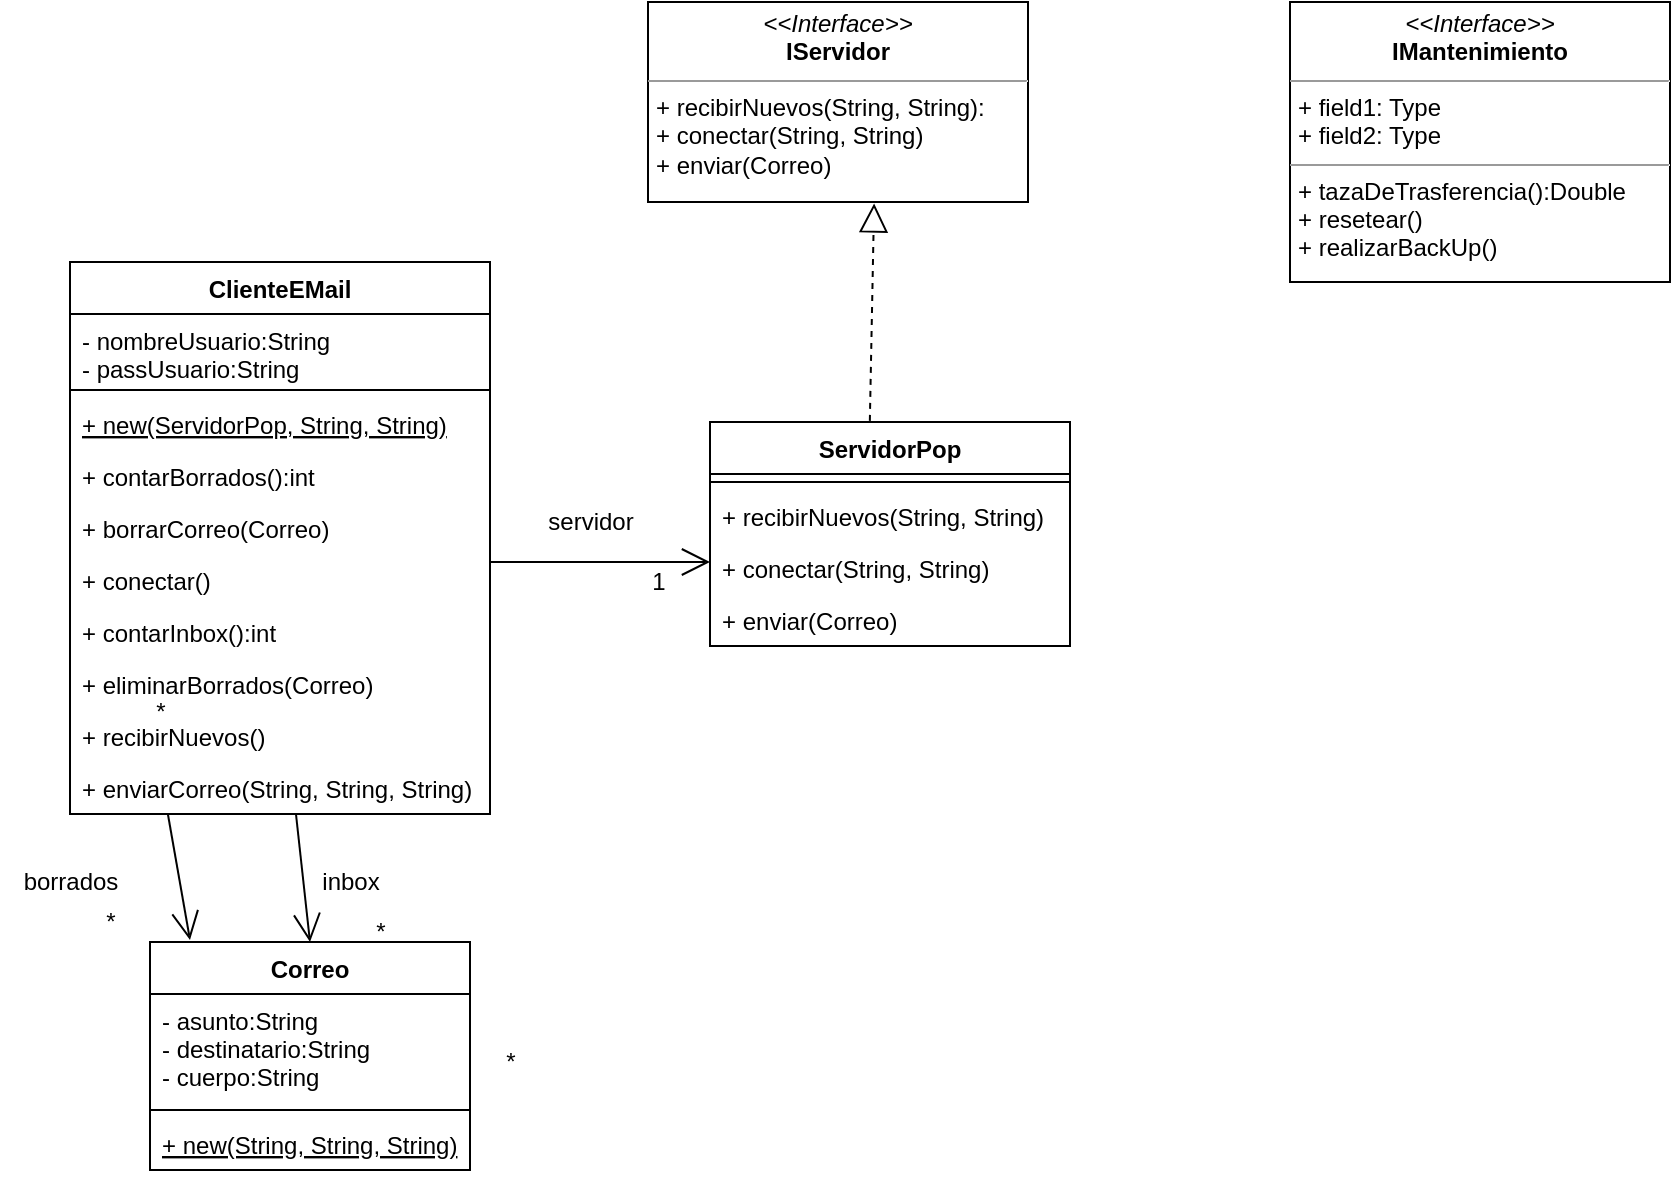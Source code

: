 <mxfile version="20.3.7" type="github">
  <diagram id="C5RBs43oDa-KdzZeNtuy" name="Page-1">
    <mxGraphModel dx="868" dy="1619" grid="1" gridSize="10" guides="1" tooltips="1" connect="1" arrows="1" fold="1" page="1" pageScale="1" pageWidth="827" pageHeight="1169" math="0" shadow="0">
      <root>
        <mxCell id="WIyWlLk6GJQsqaUBKTNV-0" />
        <mxCell id="WIyWlLk6GJQsqaUBKTNV-1" parent="WIyWlLk6GJQsqaUBKTNV-0" />
        <mxCell id="S7AIWE0Q8TfTBXZnM6z2-0" value="ClienteEMail" style="swimlane;fontStyle=1;align=center;verticalAlign=top;childLayout=stackLayout;horizontal=1;startSize=26;horizontalStack=0;resizeParent=1;resizeParentMax=0;resizeLast=0;collapsible=1;marginBottom=0;" parent="WIyWlLk6GJQsqaUBKTNV-1" vertex="1">
          <mxGeometry x="120" y="120" width="210" height="276" as="geometry" />
        </mxCell>
        <mxCell id="0-Qo_g_1tXKRnwpocIsE-1" value="- nombreUsuario:String&#xa;- passUsuario:String&#xa;" style="text;strokeColor=none;fillColor=none;align=left;verticalAlign=top;spacingLeft=4;spacingRight=4;overflow=hidden;rotatable=0;points=[[0,0.5],[1,0.5]];portConstraint=eastwest;" parent="S7AIWE0Q8TfTBXZnM6z2-0" vertex="1">
          <mxGeometry y="26" width="210" height="34" as="geometry" />
        </mxCell>
        <mxCell id="S7AIWE0Q8TfTBXZnM6z2-2" value="" style="line;strokeWidth=1;fillColor=none;align=left;verticalAlign=middle;spacingTop=-1;spacingLeft=3;spacingRight=3;rotatable=0;labelPosition=right;points=[];portConstraint=eastwest;strokeColor=inherit;" parent="S7AIWE0Q8TfTBXZnM6z2-0" vertex="1">
          <mxGeometry y="60" width="210" height="8" as="geometry" />
        </mxCell>
        <mxCell id="0-Qo_g_1tXKRnwpocIsE-3" value="+ new(ServidorPop, String, String)" style="text;strokeColor=none;fillColor=none;align=left;verticalAlign=top;spacingLeft=4;spacingRight=4;overflow=hidden;rotatable=0;points=[[0,0.5],[1,0.5]];portConstraint=eastwest;fontStyle=4" parent="S7AIWE0Q8TfTBXZnM6z2-0" vertex="1">
          <mxGeometry y="68" width="210" height="26" as="geometry" />
        </mxCell>
        <mxCell id="S7AIWE0Q8TfTBXZnM6z2-6" value="+ contarBorrados():int" style="text;strokeColor=none;fillColor=none;align=left;verticalAlign=top;spacingLeft=4;spacingRight=4;overflow=hidden;rotatable=0;points=[[0,0.5],[1,0.5]];portConstraint=eastwest;fontStyle=0" parent="S7AIWE0Q8TfTBXZnM6z2-0" vertex="1">
          <mxGeometry y="94" width="210" height="26" as="geometry" />
        </mxCell>
        <mxCell id="S7AIWE0Q8TfTBXZnM6z2-5" value="+ borrarCorreo(Correo)" style="text;strokeColor=none;fillColor=none;align=left;verticalAlign=top;spacingLeft=4;spacingRight=4;overflow=hidden;rotatable=0;points=[[0,0.5],[1,0.5]];portConstraint=eastwest;fontStyle=0" parent="S7AIWE0Q8TfTBXZnM6z2-0" vertex="1">
          <mxGeometry y="120" width="210" height="26" as="geometry" />
        </mxCell>
        <mxCell id="0-Qo_g_1tXKRnwpocIsE-5" value="+ conectar()" style="text;strokeColor=none;fillColor=none;align=left;verticalAlign=top;spacingLeft=4;spacingRight=4;overflow=hidden;rotatable=0;points=[[0,0.5],[1,0.5]];portConstraint=eastwest;fontStyle=0" parent="S7AIWE0Q8TfTBXZnM6z2-0" vertex="1">
          <mxGeometry y="146" width="210" height="26" as="geometry" />
        </mxCell>
        <mxCell id="S7AIWE0Q8TfTBXZnM6z2-7" value="+ contarInbox():int" style="text;strokeColor=none;fillColor=none;align=left;verticalAlign=top;spacingLeft=4;spacingRight=4;overflow=hidden;rotatable=0;points=[[0,0.5],[1,0.5]];portConstraint=eastwest;fontStyle=0" parent="S7AIWE0Q8TfTBXZnM6z2-0" vertex="1">
          <mxGeometry y="172" width="210" height="26" as="geometry" />
        </mxCell>
        <mxCell id="S7AIWE0Q8TfTBXZnM6z2-8" value="+ eliminarBorrados(Correo)" style="text;strokeColor=none;fillColor=none;align=left;verticalAlign=top;spacingLeft=4;spacingRight=4;overflow=hidden;rotatable=0;points=[[0,0.5],[1,0.5]];portConstraint=eastwest;fontStyle=0" parent="S7AIWE0Q8TfTBXZnM6z2-0" vertex="1">
          <mxGeometry y="198" width="210" height="26" as="geometry" />
        </mxCell>
        <mxCell id="0-Qo_g_1tXKRnwpocIsE-6" value="+ recibirNuevos()" style="text;strokeColor=none;fillColor=none;align=left;verticalAlign=top;spacingLeft=4;spacingRight=4;overflow=hidden;rotatable=0;points=[[0,0.5],[1,0.5]];portConstraint=eastwest;fontStyle=0" parent="S7AIWE0Q8TfTBXZnM6z2-0" vertex="1">
          <mxGeometry y="224" width="210" height="26" as="geometry" />
        </mxCell>
        <mxCell id="S7AIWE0Q8TfTBXZnM6z2-10" value="+ enviarCorreo(String, String, String)" style="text;strokeColor=none;fillColor=none;align=left;verticalAlign=top;spacingLeft=4;spacingRight=4;overflow=hidden;rotatable=0;points=[[0,0.5],[1,0.5]];portConstraint=eastwest;fontStyle=0" parent="S7AIWE0Q8TfTBXZnM6z2-0" vertex="1">
          <mxGeometry y="250" width="210" height="26" as="geometry" />
        </mxCell>
        <mxCell id="S7AIWE0Q8TfTBXZnM6z2-11" value="&lt;p style=&quot;margin:0px;margin-top:4px;text-align:center;&quot;&gt;&lt;i&gt;&amp;lt;&amp;lt;Interface&amp;gt;&amp;gt;&lt;/i&gt;&lt;br&gt;&lt;b&gt;IServidor&lt;/b&gt;&lt;/p&gt;&lt;hr size=&quot;1&quot;&gt;&lt;p style=&quot;margin:0px;margin-left:4px;&quot;&gt;&lt;/p&gt;&lt;p style=&quot;margin:0px;margin-left:4px;&quot;&gt;+ recibirNuevos(String, String):&lt;/p&gt;&lt;p style=&quot;margin:0px;margin-left:4px;&quot;&gt;+ conectar(String, String)&lt;/p&gt;&lt;p style=&quot;margin:0px;margin-left:4px;&quot;&gt;+ enviar(Correo)&lt;/p&gt;&lt;p style=&quot;margin:0px;margin-left:4px;&quot;&gt;&lt;br&gt;&lt;/p&gt;" style="verticalAlign=top;align=left;overflow=fill;fontSize=12;fontFamily=Helvetica;html=1;" parent="WIyWlLk6GJQsqaUBKTNV-1" vertex="1">
          <mxGeometry x="409" y="-10" width="190" height="100" as="geometry" />
        </mxCell>
        <mxCell id="S7AIWE0Q8TfTBXZnM6z2-13" value="ServidorPop" style="swimlane;fontStyle=1;align=center;verticalAlign=top;childLayout=stackLayout;horizontal=1;startSize=26;horizontalStack=0;resizeParent=1;resizeParentMax=0;resizeLast=0;collapsible=1;marginBottom=0;" parent="WIyWlLk6GJQsqaUBKTNV-1" vertex="1">
          <mxGeometry x="440" y="200" width="180" height="112" as="geometry" />
        </mxCell>
        <mxCell id="S7AIWE0Q8TfTBXZnM6z2-15" value="" style="line;strokeWidth=1;fillColor=none;align=left;verticalAlign=middle;spacingTop=-1;spacingLeft=3;spacingRight=3;rotatable=0;labelPosition=right;points=[];portConstraint=eastwest;strokeColor=inherit;" parent="S7AIWE0Q8TfTBXZnM6z2-13" vertex="1">
          <mxGeometry y="26" width="180" height="8" as="geometry" />
        </mxCell>
        <mxCell id="S7AIWE0Q8TfTBXZnM6z2-16" value="+ recibirNuevos(String, String)" style="text;strokeColor=none;fillColor=none;align=left;verticalAlign=top;spacingLeft=4;spacingRight=4;overflow=hidden;rotatable=0;points=[[0,0.5],[1,0.5]];portConstraint=eastwest;" parent="S7AIWE0Q8TfTBXZnM6z2-13" vertex="1">
          <mxGeometry y="34" width="180" height="26" as="geometry" />
        </mxCell>
        <mxCell id="S7AIWE0Q8TfTBXZnM6z2-17" value="+ conectar(String, String)" style="text;strokeColor=none;fillColor=none;align=left;verticalAlign=top;spacingLeft=4;spacingRight=4;overflow=hidden;rotatable=0;points=[[0,0.5],[1,0.5]];portConstraint=eastwest;" parent="S7AIWE0Q8TfTBXZnM6z2-13" vertex="1">
          <mxGeometry y="60" width="180" height="26" as="geometry" />
        </mxCell>
        <mxCell id="S7AIWE0Q8TfTBXZnM6z2-18" value="+ enviar(Correo)&#xa;" style="text;strokeColor=none;fillColor=none;align=left;verticalAlign=top;spacingLeft=4;spacingRight=4;overflow=hidden;rotatable=0;points=[[0,0.5],[1,0.5]];portConstraint=eastwest;" parent="S7AIWE0Q8TfTBXZnM6z2-13" vertex="1">
          <mxGeometry y="86" width="180" height="26" as="geometry" />
        </mxCell>
        <mxCell id="S7AIWE0Q8TfTBXZnM6z2-22" value="" style="endArrow=block;dashed=1;endFill=0;endSize=12;html=1;rounded=0;exitX=0.444;exitY=-0.005;exitDx=0;exitDy=0;exitPerimeter=0;entryX=0.595;entryY=1.007;entryDx=0;entryDy=0;entryPerimeter=0;" parent="WIyWlLk6GJQsqaUBKTNV-1" source="S7AIWE0Q8TfTBXZnM6z2-13" target="S7AIWE0Q8TfTBXZnM6z2-11" edge="1">
          <mxGeometry width="160" relative="1" as="geometry">
            <mxPoint x="570" y="310" as="sourcePoint" />
            <mxPoint x="640" y="180" as="targetPoint" />
          </mxGeometry>
        </mxCell>
        <mxCell id="S7AIWE0Q8TfTBXZnM6z2-40" value="*" style="text;html=1;align=center;verticalAlign=middle;resizable=0;points=[];autosize=1;strokeColor=none;fillColor=none;" parent="WIyWlLk6GJQsqaUBKTNV-1" vertex="1">
          <mxGeometry x="150" y="330" width="30" height="30" as="geometry" />
        </mxCell>
        <mxCell id="6Bv8jWeGR9GD8KAR3hxL-0" value="Correo" style="swimlane;fontStyle=1;align=center;verticalAlign=top;childLayout=stackLayout;horizontal=1;startSize=26;horizontalStack=0;resizeParent=1;resizeParentMax=0;resizeLast=0;collapsible=1;marginBottom=0;" parent="WIyWlLk6GJQsqaUBKTNV-1" vertex="1">
          <mxGeometry x="160" y="460" width="160" height="114" as="geometry" />
        </mxCell>
        <mxCell id="6Bv8jWeGR9GD8KAR3hxL-1" value="- asunto:String&#xa;- destinatario:String&#xa;- cuerpo:String" style="text;strokeColor=none;fillColor=none;align=left;verticalAlign=top;spacingLeft=4;spacingRight=4;overflow=hidden;rotatable=0;points=[[0,0.5],[1,0.5]];portConstraint=eastwest;" parent="6Bv8jWeGR9GD8KAR3hxL-0" vertex="1">
          <mxGeometry y="26" width="160" height="54" as="geometry" />
        </mxCell>
        <mxCell id="6Bv8jWeGR9GD8KAR3hxL-2" value="" style="line;strokeWidth=1;fillColor=none;align=left;verticalAlign=middle;spacingTop=-1;spacingLeft=3;spacingRight=3;rotatable=0;labelPosition=right;points=[];portConstraint=eastwest;strokeColor=inherit;" parent="6Bv8jWeGR9GD8KAR3hxL-0" vertex="1">
          <mxGeometry y="80" width="160" height="8" as="geometry" />
        </mxCell>
        <mxCell id="6Bv8jWeGR9GD8KAR3hxL-3" value="+ new(String, String, String)" style="text;strokeColor=none;fillColor=none;align=left;verticalAlign=top;spacingLeft=4;spacingRight=4;overflow=hidden;rotatable=0;points=[[0,0.5],[1,0.5]];portConstraint=eastwest;fontStyle=4" parent="6Bv8jWeGR9GD8KAR3hxL-0" vertex="1">
          <mxGeometry y="88" width="160" height="26" as="geometry" />
        </mxCell>
        <mxCell id="xGBiVrjaYeWGkhMSOjuW-0" value="" style="endArrow=open;endFill=1;endSize=12;html=1;rounded=0;" edge="1" parent="WIyWlLk6GJQsqaUBKTNV-1">
          <mxGeometry width="160" relative="1" as="geometry">
            <mxPoint x="330" y="270" as="sourcePoint" />
            <mxPoint x="440" y="270" as="targetPoint" />
          </mxGeometry>
        </mxCell>
        <mxCell id="xGBiVrjaYeWGkhMSOjuW-1" value="servidor" style="text;html=1;align=center;verticalAlign=middle;resizable=0;points=[];autosize=1;strokeColor=none;fillColor=none;" vertex="1" parent="WIyWlLk6GJQsqaUBKTNV-1">
          <mxGeometry x="345" y="235" width="70" height="30" as="geometry" />
        </mxCell>
        <mxCell id="xGBiVrjaYeWGkhMSOjuW-2" value="1&lt;br&gt;" style="text;html=1;align=center;verticalAlign=middle;resizable=0;points=[];autosize=1;strokeColor=none;fillColor=none;" vertex="1" parent="WIyWlLk6GJQsqaUBKTNV-1">
          <mxGeometry x="399" y="265" width="30" height="30" as="geometry" />
        </mxCell>
        <mxCell id="xGBiVrjaYeWGkhMSOjuW-3" value="" style="endArrow=open;endFill=1;endSize=12;html=1;rounded=0;exitX=0.538;exitY=1;exitDx=0;exitDy=0;exitPerimeter=0;entryX=0.5;entryY=0;entryDx=0;entryDy=0;" edge="1" parent="WIyWlLk6GJQsqaUBKTNV-1" source="S7AIWE0Q8TfTBXZnM6z2-10" target="6Bv8jWeGR9GD8KAR3hxL-0">
          <mxGeometry width="160" relative="1" as="geometry">
            <mxPoint x="185" y="430" as="sourcePoint" />
            <mxPoint x="345" y="430" as="targetPoint" />
          </mxGeometry>
        </mxCell>
        <mxCell id="xGBiVrjaYeWGkhMSOjuW-4" value="" style="endArrow=open;endFill=1;endSize=12;html=1;rounded=0;exitX=0.233;exitY=1;exitDx=0;exitDy=0;exitPerimeter=0;entryX=0.125;entryY=-0.009;entryDx=0;entryDy=0;entryPerimeter=0;" edge="1" parent="WIyWlLk6GJQsqaUBKTNV-1" source="S7AIWE0Q8TfTBXZnM6z2-10" target="6Bv8jWeGR9GD8KAR3hxL-0">
          <mxGeometry width="160" relative="1" as="geometry">
            <mxPoint x="60" y="440" as="sourcePoint" />
            <mxPoint x="220" y="440" as="targetPoint" />
          </mxGeometry>
        </mxCell>
        <mxCell id="xGBiVrjaYeWGkhMSOjuW-5" value="inbox" style="text;html=1;align=center;verticalAlign=middle;resizable=0;points=[];autosize=1;strokeColor=none;fillColor=none;" vertex="1" parent="WIyWlLk6GJQsqaUBKTNV-1">
          <mxGeometry x="235" y="415" width="50" height="30" as="geometry" />
        </mxCell>
        <mxCell id="xGBiVrjaYeWGkhMSOjuW-6" value="*&lt;br&gt;" style="text;html=1;align=center;verticalAlign=middle;resizable=0;points=[];autosize=1;strokeColor=none;fillColor=none;" vertex="1" parent="WIyWlLk6GJQsqaUBKTNV-1">
          <mxGeometry x="260" y="440" width="30" height="30" as="geometry" />
        </mxCell>
        <mxCell id="xGBiVrjaYeWGkhMSOjuW-7" value="borrados" style="text;html=1;align=center;verticalAlign=middle;resizable=0;points=[];autosize=1;strokeColor=none;fillColor=none;" vertex="1" parent="WIyWlLk6GJQsqaUBKTNV-1">
          <mxGeometry x="85" y="415" width="70" height="30" as="geometry" />
        </mxCell>
        <mxCell id="xGBiVrjaYeWGkhMSOjuW-8" value="*" style="text;html=1;align=center;verticalAlign=middle;resizable=0;points=[];autosize=1;strokeColor=none;fillColor=none;" vertex="1" parent="WIyWlLk6GJQsqaUBKTNV-1">
          <mxGeometry x="125" y="435" width="30" height="30" as="geometry" />
        </mxCell>
        <mxCell id="xGBiVrjaYeWGkhMSOjuW-14" value="*" style="text;html=1;align=center;verticalAlign=middle;resizable=0;points=[];autosize=1;strokeColor=none;fillColor=none;" vertex="1" parent="WIyWlLk6GJQsqaUBKTNV-1">
          <mxGeometry x="325" y="505" width="30" height="30" as="geometry" />
        </mxCell>
        <mxCell id="xGBiVrjaYeWGkhMSOjuW-15" value="&lt;p style=&quot;margin:0px;margin-top:4px;text-align:center;&quot;&gt;&lt;i&gt;&amp;lt;&amp;lt;Interface&amp;gt;&amp;gt;&lt;/i&gt;&lt;br&gt;&lt;b&gt;IMantenimiento&lt;/b&gt;&lt;/p&gt;&lt;hr size=&quot;1&quot;&gt;&lt;p style=&quot;margin:0px;margin-left:4px;&quot;&gt;+ field1: Type&lt;br&gt;+ field2: Type&lt;/p&gt;&lt;hr size=&quot;1&quot;&gt;&lt;p style=&quot;margin: 0px 0px 0px 4px;&quot;&gt;+ tazaDeTrasferencia():Double&lt;/p&gt;&lt;p style=&quot;margin: 0px 0px 0px 4px;&quot;&gt;+ resetear()&lt;/p&gt;&lt;p style=&quot;margin: 0px 0px 0px 4px;&quot;&gt;+ realizarBackUp()&lt;/p&gt;" style="verticalAlign=top;align=left;overflow=fill;fontSize=12;fontFamily=Helvetica;html=1;" vertex="1" parent="WIyWlLk6GJQsqaUBKTNV-1">
          <mxGeometry x="730" y="-10" width="190" height="140" as="geometry" />
        </mxCell>
        <mxCell id="xGBiVrjaYeWGkhMSOjuW-16" style="edgeStyle=orthogonalEdgeStyle;rounded=0;orthogonalLoop=1;jettySize=auto;html=1;exitX=0.5;exitY=1;exitDx=0;exitDy=0;" edge="1" parent="WIyWlLk6GJQsqaUBKTNV-1" source="S7AIWE0Q8TfTBXZnM6z2-11" target="S7AIWE0Q8TfTBXZnM6z2-11">
          <mxGeometry relative="1" as="geometry" />
        </mxCell>
      </root>
    </mxGraphModel>
  </diagram>
</mxfile>
